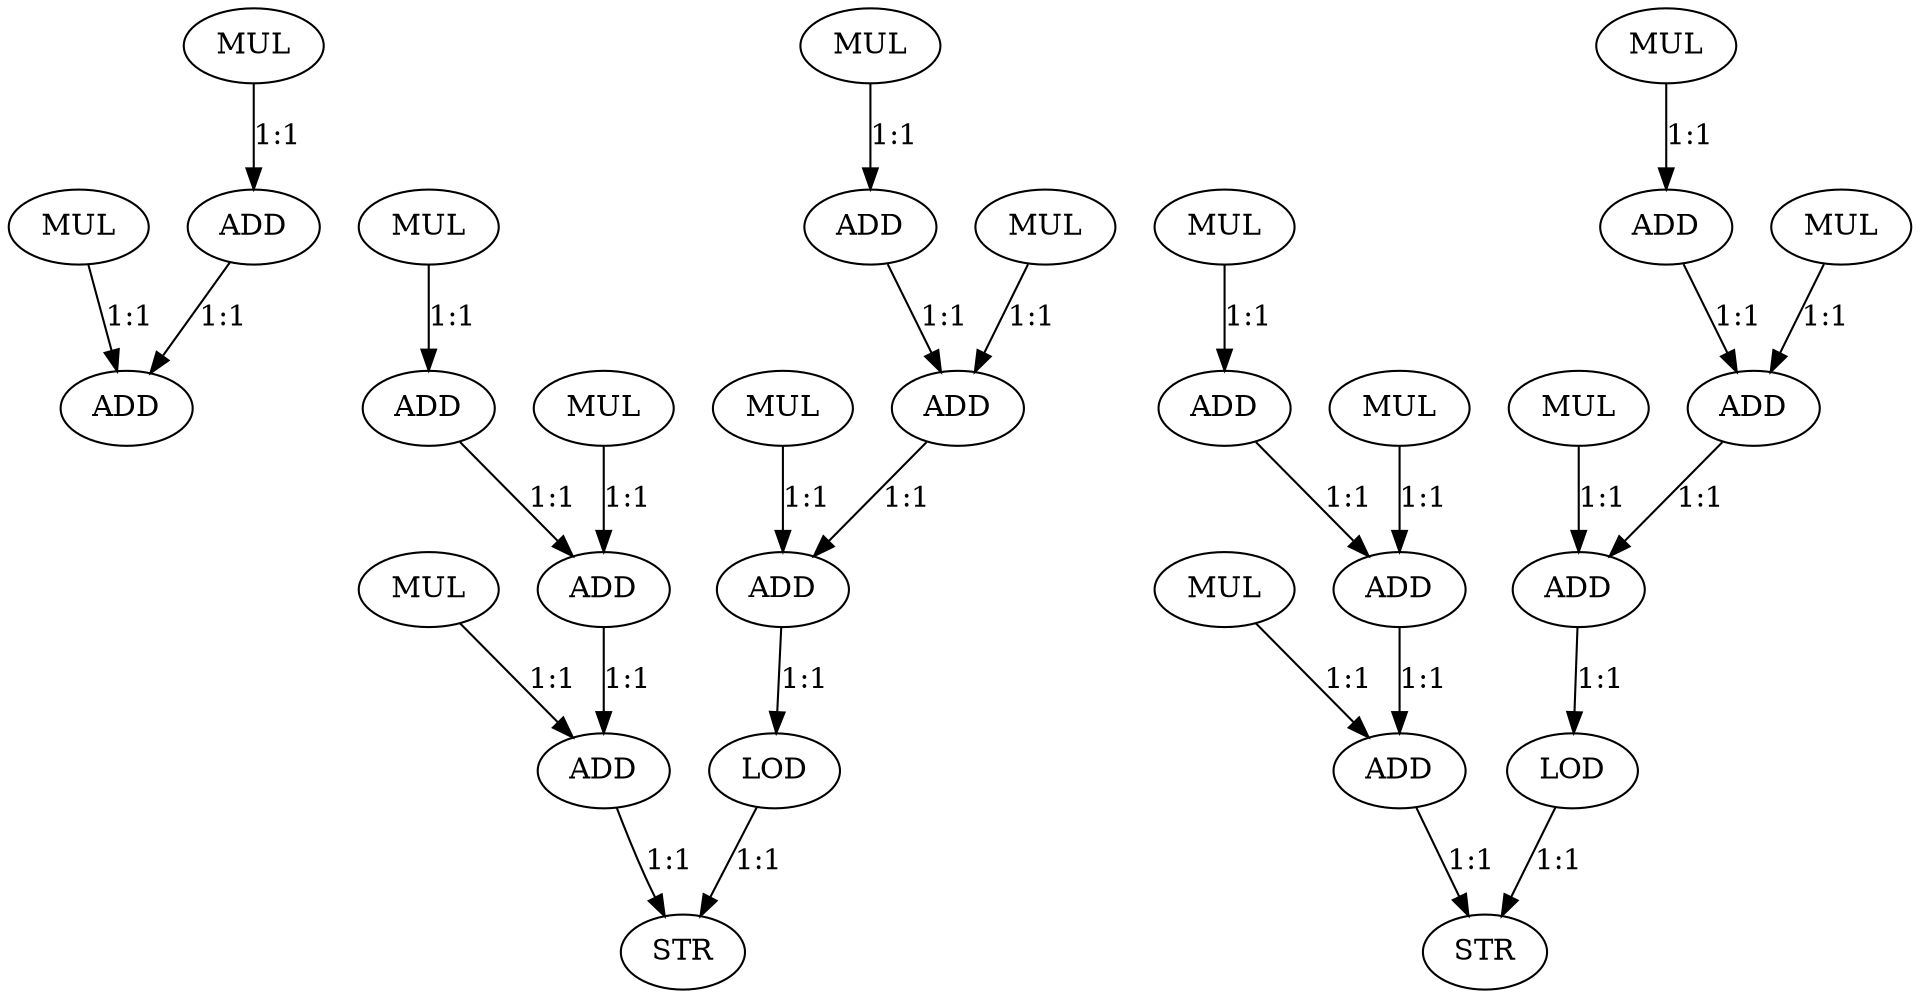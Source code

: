 digraph  {
   0 [label="MUL"];
   1 [label="MUL"];
   2 [label="ADD"];
   3 [label="ADD"];
   4 [label="MUL"];
   5 [label="MUL"];
   6 [label="MUL"];
   7 [label="ADD"];
   8 [label="ADD"];
   9 [label="ADD"];
   10 [label="LOD"];
   11 [label="MUL"];
   12 [label="MUL"];
   13 [label="MUL"];
   14 [label="ADD"];
   15 [label="ADD"];
   16 [label="ADD"];
   17 [label="STR"];
   18 [label="MUL"];
   19 [label="MUL"];
   20 [label="MUL"];
   21 [label="ADD"];
   22 [label="ADD"];
   23 [label="ADD"];
   24 [label="LOD"];
   25 [label="MUL"];
   26 [label="MUL"];
   27 [label="MUL"];
   28 [label="ADD"];
   29 [label="ADD"];
   30 [label="ADD"];
   31 [label="STR"];
   0->3 [label="1:1"];
   1->2 [label="1:1"];
   2->3 [label="1:1"];
   4->9 [label="1:1"];
   5->8 [label="1:1"];
   6->7 [label="1:1"];
   7->8 [label="1:1"];
   8->9 [label="1:1"];
   9->10 [label="1:1"];
   10->17 [label="1:1"];
   11->16 [label="1:1"];
   12->15 [label="1:1"];
   13->14 [label="1:1"];
   14->15 [label="1:1"];
   15->16 [label="1:1"];
   16->17 [label="1:1"];
   18->23 [label="1:1"];
   19->22 [label="1:1"];
   20->21 [label="1:1"];
   21->22 [label="1:1"];
   22->23 [label="1:1"];
   23->24 [label="1:1"];
   24->31 [label="1:1"];
   25->30 [label="1:1"];
   26->29 [label="1:1"];
   27->28 [label="1:1"];
   28->29 [label="1:1"];
   29->30 [label="1:1"];
   30->31 [label="1:1"];
}
